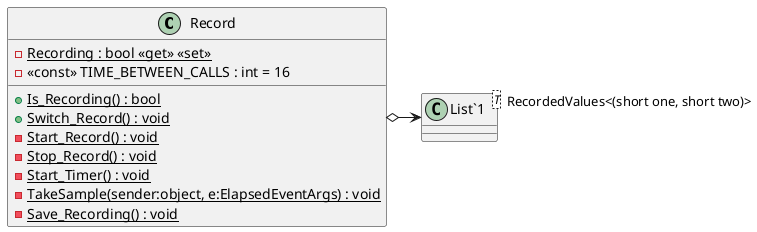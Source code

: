@startuml
class Record {
    - {static} Recording : bool <<get>> <<set>>
    - <<const>> TIME_BETWEEN_CALLS : int = 16
    + {static} Is_Recording() : bool
    + {static} Switch_Record() : void
    - {static} Start_Record() : void
    - {static} Stop_Record() : void
    - {static} Start_Timer() : void
    - {static} TakeSample(sender:object, e:ElapsedEventArgs) : void
    - {static} Save_Recording() : void
}
class "List`1"<T> {
}
Record o-> "RecordedValues<(short one, short two)>" "List`1"
@enduml
